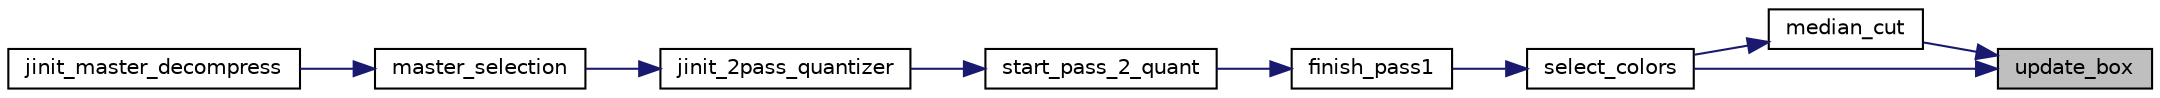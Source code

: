 digraph "update_box"
{
 // LATEX_PDF_SIZE
  bgcolor="transparent";
  edge [fontname="Helvetica",fontsize="10",labelfontname="Helvetica",labelfontsize="10"];
  node [fontname="Helvetica",fontsize="10",shape=record];
  rankdir="RL";
  Node172 [label="update_box",height=0.2,width=0.4,color="black", fillcolor="grey75", style="filled", fontcolor="black",tooltip=" "];
  Node172 -> Node173 [dir="back",color="midnightblue",fontsize="10",style="solid"];
  Node173 [label="median_cut",height=0.2,width=0.4,color="black",URL="$jquant2_8c.html#aeab9924e8fc990fedd479f948596ae67",tooltip=" "];
  Node173 -> Node174 [dir="back",color="midnightblue",fontsize="10",style="solid"];
  Node174 [label="select_colors",height=0.2,width=0.4,color="black",URL="$jquant2_8c.html#ae94f9fbb5d9c1221263fca61565f26b1",tooltip=" "];
  Node174 -> Node175 [dir="back",color="midnightblue",fontsize="10",style="solid"];
  Node175 [label="finish_pass1",height=0.2,width=0.4,color="black",URL="$jquant2_8c.html#aa47f5fced37e5141b71877dfdb089349",tooltip=" "];
  Node175 -> Node176 [dir="back",color="midnightblue",fontsize="10",style="solid"];
  Node176 [label="start_pass_2_quant",height=0.2,width=0.4,color="black",URL="$jquant2_8c.html#a1ebbe294fe36c4601a734d6b9f5decd2",tooltip=" "];
  Node176 -> Node177 [dir="back",color="midnightblue",fontsize="10",style="solid"];
  Node177 [label="jinit_2pass_quantizer",height=0.2,width=0.4,color="black",URL="$jquant2_8c.html#aab797e70ea934dea0d6409dc428f1e4d",tooltip=" "];
  Node177 -> Node178 [dir="back",color="midnightblue",fontsize="10",style="solid"];
  Node178 [label="master_selection",height=0.2,width=0.4,color="black",URL="$jdmaster_8c.html#a440a4f3af47f35f6dd2a353329bc3baf",tooltip=" "];
  Node178 -> Node179 [dir="back",color="midnightblue",fontsize="10",style="solid"];
  Node179 [label="jinit_master_decompress",height=0.2,width=0.4,color="black",URL="$jdmaster_8c.html#a103160e5ec5fd80c654e74f633b14818",tooltip=" "];
  Node172 -> Node174 [dir="back",color="midnightblue",fontsize="10",style="solid"];
}
